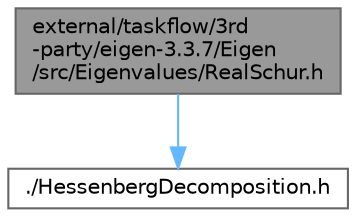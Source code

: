 digraph "external/taskflow/3rd-party/eigen-3.3.7/Eigen/src/Eigenvalues/RealSchur.h"
{
 // LATEX_PDF_SIZE
  bgcolor="transparent";
  edge [fontname=Helvetica,fontsize=10,labelfontname=Helvetica,labelfontsize=10];
  node [fontname=Helvetica,fontsize=10,shape=box,height=0.2,width=0.4];
  Node1 [id="Node000001",label="external/taskflow/3rd\l-party/eigen-3.3.7/Eigen\l/src/Eigenvalues/RealSchur.h",height=0.2,width=0.4,color="gray40", fillcolor="grey60", style="filled", fontcolor="black",tooltip=" "];
  Node1 -> Node2 [id="edge1_Node000001_Node000002",color="steelblue1",style="solid",tooltip=" "];
  Node2 [id="Node000002",label="./HessenbergDecomposition.h",height=0.2,width=0.4,color="grey40", fillcolor="white", style="filled",URL="$_hessenberg_decomposition_8h.html",tooltip=" "];
}
